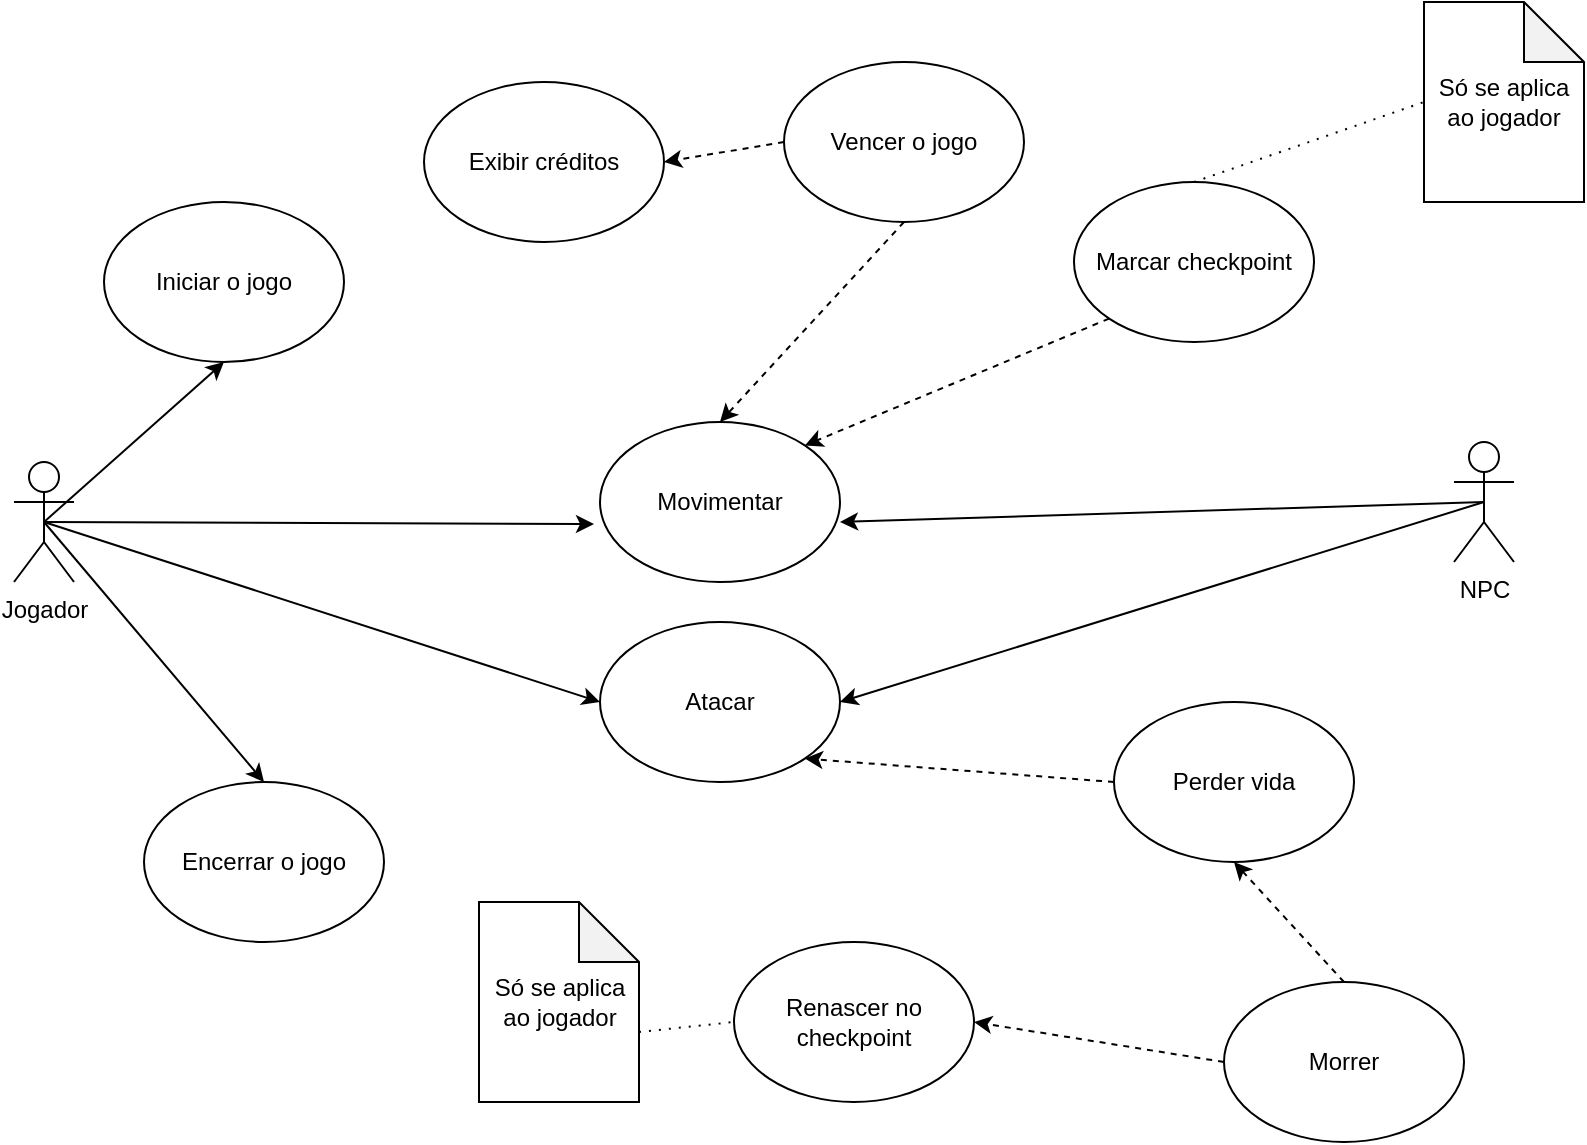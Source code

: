 <mxfile pages="1" version="11.2.4" type="device"><diagram id="oR48tEm_fLCCHUApHWW4" name="Page-1"><mxGraphModel dx="1422" dy="747" grid="1" gridSize="10" guides="1" tooltips="1" connect="1" arrows="1" fold="1" page="1" pageScale="1" pageWidth="827" pageHeight="1169" math="0" shadow="0"><root><mxCell id="0"/><mxCell id="1" parent="0"/><mxCell id="CJsuH00PwNyE1fPK51Ss-1" value="Jogador&lt;br&gt;" style="shape=umlActor;verticalLabelPosition=bottom;labelBackgroundColor=#ffffff;verticalAlign=top;html=1;outlineConnect=0;" parent="1" vertex="1"><mxGeometry x="15" y="240" width="30" height="60" as="geometry"/></mxCell><mxCell id="CJsuH00PwNyE1fPK51Ss-4" value="NPC" style="shape=umlActor;verticalLabelPosition=bottom;labelBackgroundColor=#ffffff;verticalAlign=top;html=1;outlineConnect=0;" parent="1" vertex="1"><mxGeometry x="735" y="230" width="30" height="60" as="geometry"/></mxCell><mxCell id="CJsuH00PwNyE1fPK51Ss-6" value="Iniciar o jogo" style="ellipse;whiteSpace=wrap;html=1;" parent="1" vertex="1"><mxGeometry x="60" y="110" width="120" height="80" as="geometry"/></mxCell><mxCell id="CJsuH00PwNyE1fPK51Ss-7" value="Encerrar o jogo" style="ellipse;whiteSpace=wrap;html=1;" parent="1" vertex="1"><mxGeometry x="80" y="400" width="120" height="80" as="geometry"/></mxCell><mxCell id="CJsuH00PwNyE1fPK51Ss-10" value="Atacar" style="ellipse;whiteSpace=wrap;html=1;" parent="1" vertex="1"><mxGeometry x="308" y="320" width="120" height="80" as="geometry"/></mxCell><mxCell id="CJsuH00PwNyE1fPK51Ss-12" value="Movimentar" style="ellipse;whiteSpace=wrap;html=1;" parent="1" vertex="1"><mxGeometry x="308" y="220" width="120" height="80" as="geometry"/></mxCell><mxCell id="CJsuH00PwNyE1fPK51Ss-14" value="" style="endArrow=classic;html=1;entryX=0.5;entryY=1;entryDx=0;entryDy=0;exitX=0.5;exitY=0.5;exitDx=0;exitDy=0;exitPerimeter=0;" parent="1" source="CJsuH00PwNyE1fPK51Ss-1" target="CJsuH00PwNyE1fPK51Ss-6" edge="1"><mxGeometry width="50" height="50" relative="1" as="geometry"><mxPoint x="125" y="261" as="sourcePoint"/><mxPoint x="205" y="200" as="targetPoint"/></mxGeometry></mxCell><mxCell id="CJsuH00PwNyE1fPK51Ss-15" value="" style="endArrow=classic;html=1;exitX=0.5;exitY=0.5;exitDx=0;exitDy=0;exitPerimeter=0;" parent="1" source="CJsuH00PwNyE1fPK51Ss-1" edge="1"><mxGeometry width="50" height="50" relative="1" as="geometry"><mxPoint x="125" y="271" as="sourcePoint"/><mxPoint x="305" y="271" as="targetPoint"/></mxGeometry></mxCell><mxCell id="CJsuH00PwNyE1fPK51Ss-17" value="" style="endArrow=classic;html=1;entryX=1;entryY=0.625;entryDx=0;entryDy=0;entryPerimeter=0;exitX=0.5;exitY=0.5;exitDx=0;exitDy=0;exitPerimeter=0;" parent="1" source="CJsuH00PwNyE1fPK51Ss-4" target="CJsuH00PwNyE1fPK51Ss-12" edge="1"><mxGeometry width="50" height="50" relative="1" as="geometry"><mxPoint x="615" y="270" as="sourcePoint"/><mxPoint x="435" y="270" as="targetPoint"/></mxGeometry></mxCell><mxCell id="CJsuH00PwNyE1fPK51Ss-18" value="" style="endArrow=classic;html=1;entryX=0;entryY=0.5;entryDx=0;entryDy=0;exitX=0.5;exitY=0.5;exitDx=0;exitDy=0;exitPerimeter=0;" parent="1" source="CJsuH00PwNyE1fPK51Ss-1" target="CJsuH00PwNyE1fPK51Ss-10" edge="1"><mxGeometry width="50" height="50" relative="1" as="geometry"><mxPoint x="117" y="290" as="sourcePoint"/><mxPoint x="296.5" y="289.5" as="targetPoint"/></mxGeometry></mxCell><mxCell id="CJsuH00PwNyE1fPK51Ss-21" value="" style="endArrow=classic;html=1;entryX=1;entryY=0.5;entryDx=0;entryDy=0;exitX=0.5;exitY=0.5;exitDx=0;exitDy=0;exitPerimeter=0;" parent="1" source="CJsuH00PwNyE1fPK51Ss-4" target="CJsuH00PwNyE1fPK51Ss-10" edge="1"><mxGeometry width="50" height="50" relative="1" as="geometry"><mxPoint x="615" y="280" as="sourcePoint"/><mxPoint x="445" y="380" as="targetPoint"/></mxGeometry></mxCell><mxCell id="CJsuH00PwNyE1fPK51Ss-22" value="" style="endArrow=classic;html=1;entryX=0.5;entryY=0;entryDx=0;entryDy=0;exitX=0.5;exitY=0.5;exitDx=0;exitDy=0;exitPerimeter=0;" parent="1" source="CJsuH00PwNyE1fPK51Ss-1" target="CJsuH00PwNyE1fPK51Ss-7" edge="1"><mxGeometry width="50" height="50" relative="1" as="geometry"><mxPoint x="115" y="300" as="sourcePoint"/><mxPoint x="293.5" y="420.5" as="targetPoint"/></mxGeometry></mxCell><mxCell id="CJsuH00PwNyE1fPK51Ss-24" value="Morrer" style="ellipse;whiteSpace=wrap;html=1;" parent="1" vertex="1"><mxGeometry x="620" y="500" width="120" height="80" as="geometry"/></mxCell><mxCell id="CJsuH00PwNyE1fPK51Ss-26" value="" style="endArrow=classic;dashed=1;html=1;entryX=0.5;entryY=1;entryDx=0;entryDy=0;exitX=0.5;exitY=0;exitDx=0;exitDy=0;startArrow=none;startFill=0;endFill=1;" parent="1" source="CJsuH00PwNyE1fPK51Ss-24" target="CJsuH00PwNyE1fPK51Ss-28" edge="1"><mxGeometry width="50" height="50" relative="1" as="geometry"><mxPoint x="635" y="500" as="sourcePoint"/><mxPoint x="455" y="410" as="targetPoint"/></mxGeometry></mxCell><mxCell id="CJsuH00PwNyE1fPK51Ss-28" value="Perder vida" style="ellipse;whiteSpace=wrap;html=1;" parent="1" vertex="1"><mxGeometry x="565" y="360" width="120" height="80" as="geometry"/></mxCell><mxCell id="CJsuH00PwNyE1fPK51Ss-29" value="" style="endArrow=classic;dashed=1;html=1;entryX=1;entryY=1;entryDx=0;entryDy=0;exitX=0;exitY=0.5;exitDx=0;exitDy=0;startArrow=none;startFill=0;endFill=1;" parent="1" source="CJsuH00PwNyE1fPK51Ss-28" target="CJsuH00PwNyE1fPK51Ss-10" edge="1"><mxGeometry width="50" height="50" relative="1" as="geometry"><mxPoint x="565" y="465" as="sourcePoint"/><mxPoint x="438" y="375" as="targetPoint"/></mxGeometry></mxCell><mxCell id="CJsuH00PwNyE1fPK51Ss-30" value="" style="endArrow=classic;dashed=1;html=1;exitX=0;exitY=0.5;exitDx=0;exitDy=0;startArrow=none;startFill=0;endFill=1;entryX=1;entryY=0.5;entryDx=0;entryDy=0;" parent="1" source="CJsuH00PwNyE1fPK51Ss-24" target="CJsuH00PwNyE1fPK51Ss-31" edge="1"><mxGeometry width="50" height="50" relative="1" as="geometry"><mxPoint x="575" y="540" as="sourcePoint"/><mxPoint x="495" y="520" as="targetPoint"/></mxGeometry></mxCell><mxCell id="CJsuH00PwNyE1fPK51Ss-31" value="Renascer no checkpoint" style="ellipse;whiteSpace=wrap;html=1;" parent="1" vertex="1"><mxGeometry x="375" y="480" width="120" height="80" as="geometry"/></mxCell><mxCell id="CJsuH00PwNyE1fPK51Ss-32" value="Marcar checkpoint" style="ellipse;whiteSpace=wrap;html=1;" parent="1" vertex="1"><mxGeometry x="545" y="100" width="120" height="80" as="geometry"/></mxCell><mxCell id="CJsuH00PwNyE1fPK51Ss-33" value="" style="endArrow=classic;dashed=1;html=1;entryX=1;entryY=0;entryDx=0;entryDy=0;exitX=0;exitY=1;exitDx=0;exitDy=0;startArrow=none;startFill=0;endFill=1;" parent="1" source="CJsuH00PwNyE1fPK51Ss-32" target="CJsuH00PwNyE1fPK51Ss-12" edge="1"><mxGeometry width="50" height="50" relative="1" as="geometry"><mxPoint x="582.5" y="201.5" as="sourcePoint"/><mxPoint x="427.926" y="189.784" as="targetPoint"/></mxGeometry></mxCell><mxCell id="CJsuH00PwNyE1fPK51Ss-34" value="Só se aplica ao jogador" style="shape=note;whiteSpace=wrap;html=1;backgroundOutline=1;darkOpacity=0.05;" parent="1" vertex="1"><mxGeometry x="720" y="10" width="80" height="100" as="geometry"/></mxCell><mxCell id="CJsuH00PwNyE1fPK51Ss-35" value="" style="endArrow=none;dashed=1;html=1;entryX=0;entryY=0.5;entryDx=0;entryDy=0;entryPerimeter=0;dashPattern=1 4;exitX=0.5;exitY=0;exitDx=0;exitDy=0;" parent="1" source="CJsuH00PwNyE1fPK51Ss-32" target="CJsuH00PwNyE1fPK51Ss-34" edge="1"><mxGeometry width="50" height="50" relative="1" as="geometry"><mxPoint x="595" y="60" as="sourcePoint"/><mxPoint x="675" y="60" as="targetPoint"/></mxGeometry></mxCell><mxCell id="CJsuH00PwNyE1fPK51Ss-36" value="Vencer o jogo" style="ellipse;whiteSpace=wrap;html=1;" parent="1" vertex="1"><mxGeometry x="400" y="40" width="120" height="80" as="geometry"/></mxCell><mxCell id="CJsuH00PwNyE1fPK51Ss-37" value="" style="endArrow=classic;dashed=1;html=1;entryX=0.5;entryY=0;entryDx=0;entryDy=0;exitX=0.5;exitY=1;exitDx=0;exitDy=0;startArrow=none;startFill=0;endFill=1;" parent="1" source="CJsuH00PwNyE1fPK51Ss-36" target="CJsuH00PwNyE1fPK51Ss-12" edge="1"><mxGeometry width="50" height="50" relative="1" as="geometry"><mxPoint x="460.074" y="138.284" as="sourcePoint"/><mxPoint x="307.926" y="201.716" as="targetPoint"/></mxGeometry></mxCell><mxCell id="CJsuH00PwNyE1fPK51Ss-38" value="Exibir créditos" style="ellipse;whiteSpace=wrap;html=1;" parent="1" vertex="1"><mxGeometry x="220" y="50" width="120" height="80" as="geometry"/></mxCell><mxCell id="CJsuH00PwNyE1fPK51Ss-39" value="" style="endArrow=classic;dashed=1;html=1;exitX=0;exitY=0.5;exitDx=0;exitDy=0;startArrow=none;startFill=0;endFill=1;entryX=1;entryY=0.5;entryDx=0;entryDy=0;" parent="1" source="CJsuH00PwNyE1fPK51Ss-36" target="CJsuH00PwNyE1fPK51Ss-38" edge="1"><mxGeometry width="50" height="50" relative="1" as="geometry"><mxPoint x="400" y="100" as="sourcePoint"/><mxPoint x="370" y="130" as="targetPoint"/></mxGeometry></mxCell><mxCell id="CJsuH00PwNyE1fPK51Ss-40" value="Só se aplica ao jogador" style="shape=note;whiteSpace=wrap;html=1;backgroundOutline=1;darkOpacity=0.05;" parent="1" vertex="1"><mxGeometry x="247.5" y="460" width="80" height="100" as="geometry"/></mxCell><mxCell id="CJsuH00PwNyE1fPK51Ss-41" value="" style="endArrow=none;dashed=1;html=1;entryX=0;entryY=0.5;entryDx=0;entryDy=0;dashPattern=1 4;exitX=0;exitY=0;exitDx=80;exitDy=65;exitPerimeter=0;" parent="1" source="CJsuH00PwNyE1fPK51Ss-40" target="CJsuH00PwNyE1fPK51Ss-31" edge="1"><mxGeometry width="50" height="50" relative="1" as="geometry"><mxPoint x="356" y="480" as="sourcePoint"/><mxPoint x="471" y="440" as="targetPoint"/></mxGeometry></mxCell></root></mxGraphModel></diagram></mxfile>